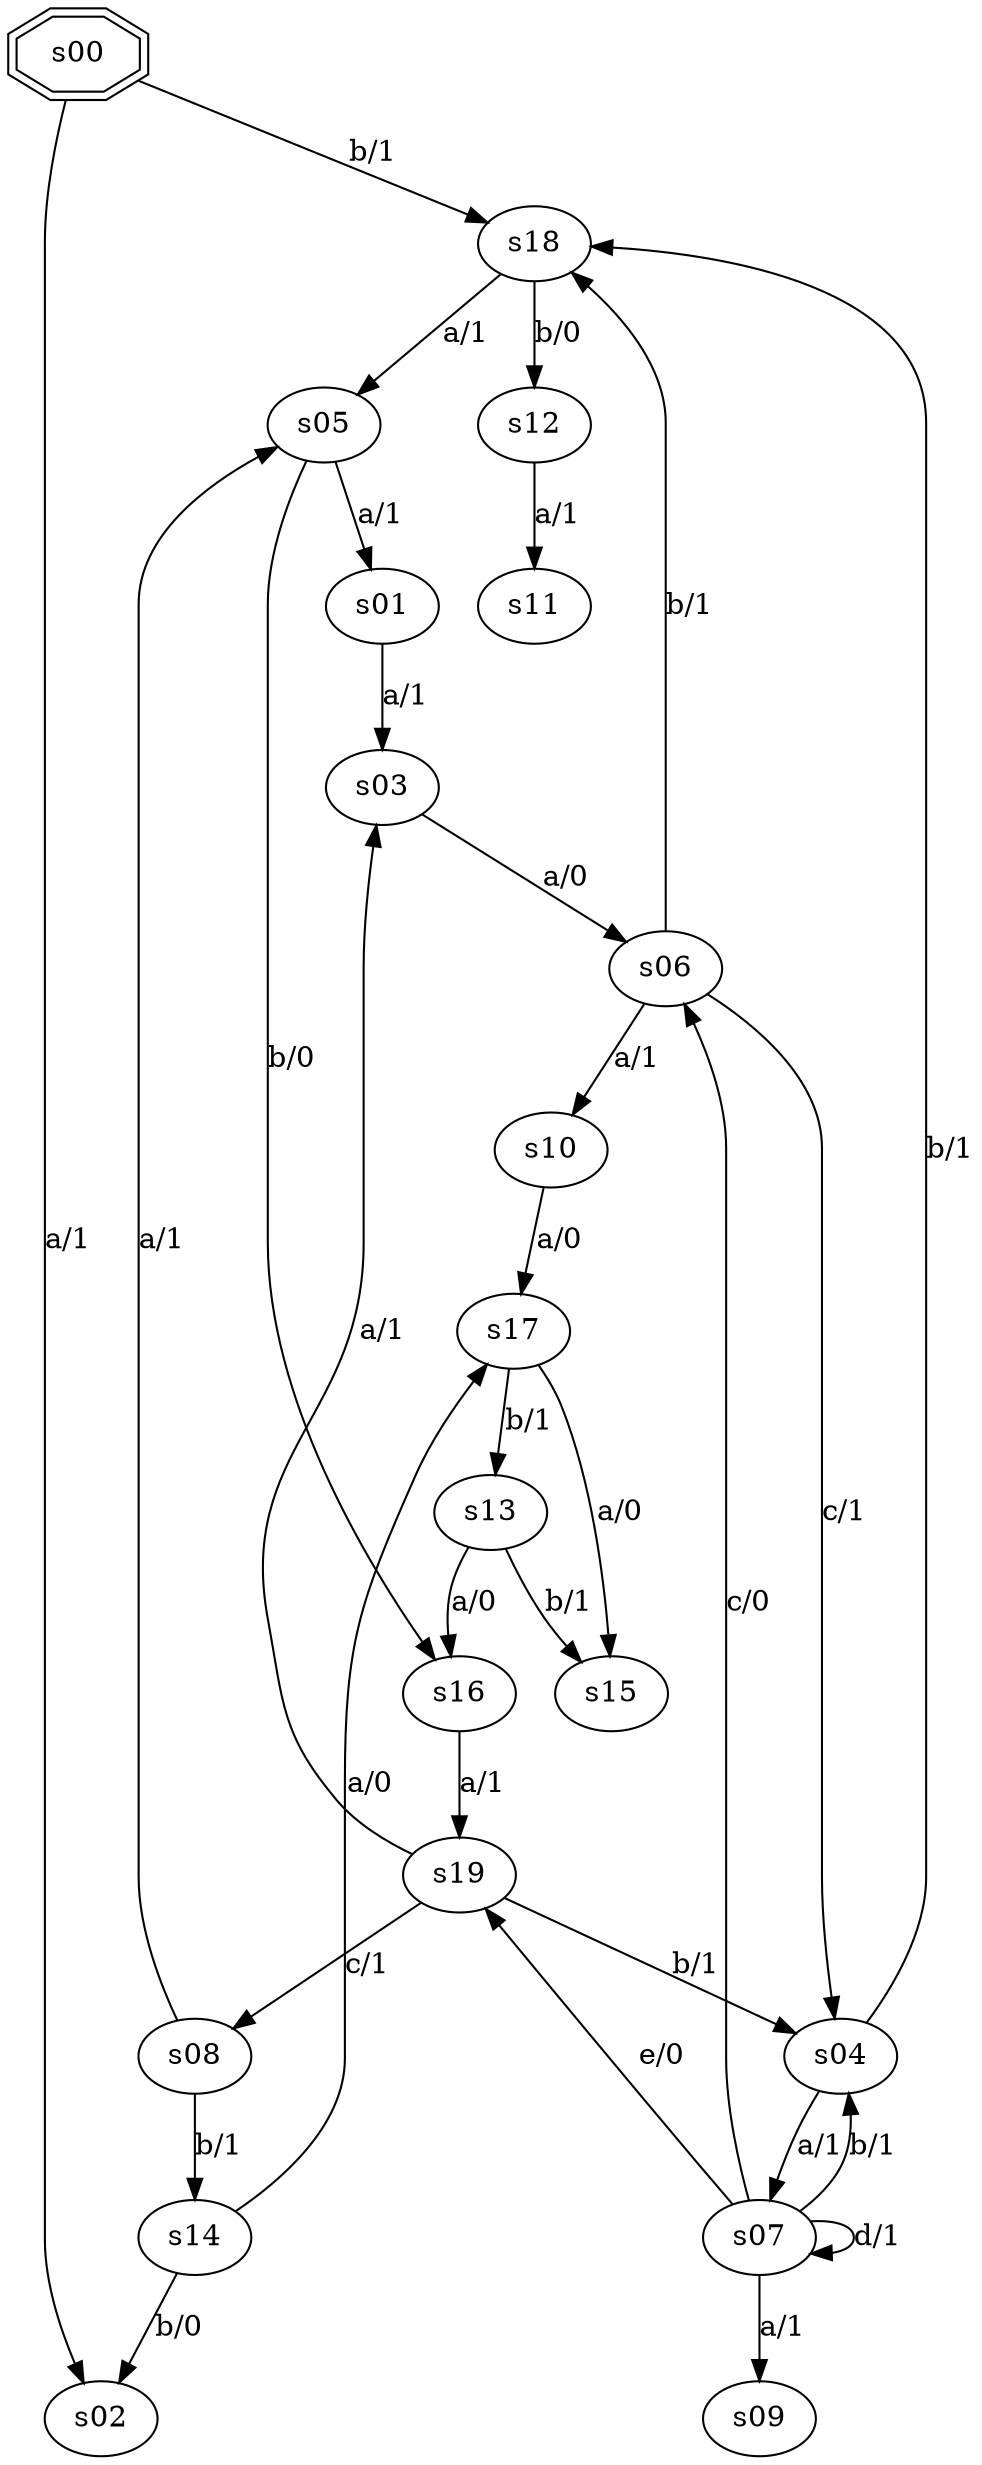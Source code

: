 digraph graph_010 {
	s00 -> s02 [label="a/1"];
	s00 -> s18 [label="b/1"];
	s01 -> s03 [label="a/1"];
	s03 -> s06 [label="a/0"];
	s04 -> s07 [label="a/1"];
	s04 -> s18 [label="b/1"];
	s05 -> s01 [label="a/1"];
	s05 -> s16 [label="b/0"];
	s06 -> s10 [label="a/1"];
	s06 -> s18 [label="b/1"];
	s06 -> s04 [label="c/1"];
	s07 -> s09 [label="a/1"];
	s07 -> s04 [label="b/1"];
	s07 -> s06 [label="c/0"];
	s07 -> s07 [label="d/1"];
	s07 -> s19 [label="e/0"];
	s08 -> s05 [label="a/1"];
	s08 -> s14 [label="b/1"];
	s10 -> s17 [label="a/0"];
	s12 -> s11 [label="a/1"];
	s13 -> s16 [label="a/0"];
	s13 -> s15 [label="b/1"];
	s14 -> s17 [label="a/0"];
	s14 -> s02 [label="b/0"];
	s16 -> s19 [label="a/1"];
	s17 -> s15 [label="a/0"];
	s17 -> s13 [label="b/1"];
	s18 -> s05 [label="a/1"];
	s18 -> s12 [label="b/0"];
	s19 -> s03 [label="a/1"];
	s19 -> s04 [label="b/1"];
	s19 -> s08 [label="c/1"];
	s00 [shape=doubleoctagon];
}